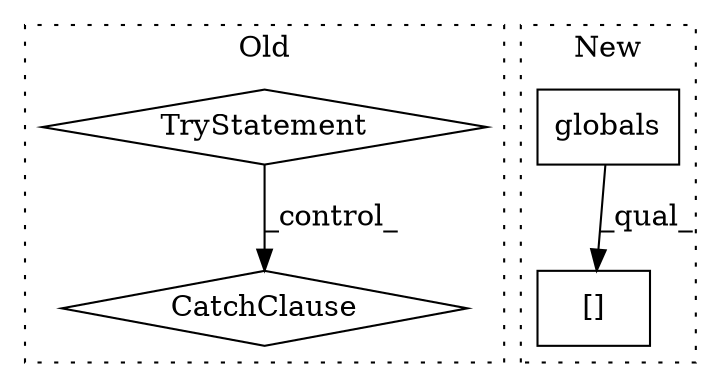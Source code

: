digraph G {
subgraph cluster0 {
1 [label="CatchClause" a="12" s="1634,1668" l="11,2" shape="diamond"];
3 [label="TryStatement" a="54" s="1572" l="4" shape="diamond"];
label = "Old";
style="dotted";
}
subgraph cluster1 {
2 [label="globals" a="32" s="1771" l="9" shape="box"];
4 [label="[]" a="2" s="1900,1916" l="12,1" shape="box"];
label = "New";
style="dotted";
}
2 -> 4 [label="_qual_"];
3 -> 1 [label="_control_"];
}